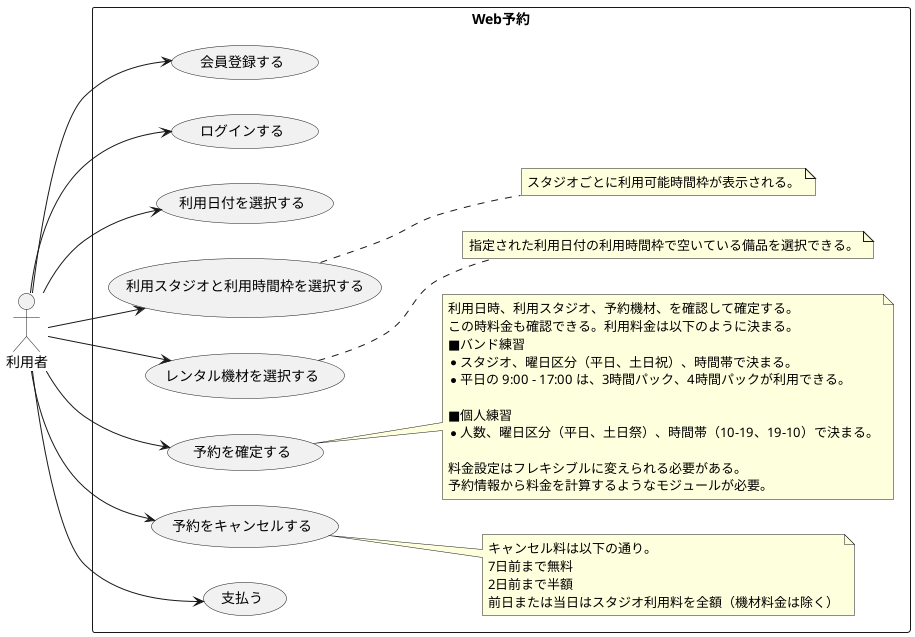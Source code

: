@startuml Usecase

left to right direction

actor 利用者

rectangle Web予約 {
    利用者 --> (会員登録する)
    利用者 --> (ログインする)
    利用者 --> (利用日付を選択する)
    利用者 --> (利用スタジオと利用時間枠を選択する)
    利用者 --> (レンタル機材を選択する)
    利用者 --> (予約を確定する)
    利用者 --> (予約をキャンセルする)
    利用者 --> (支払う)

    note right of (利用スタジオと利用時間枠を選択する)
    スタジオごとに利用可能時間枠が表示される。
    end note

    note right of (レンタル機材を選択する)
    指定された利用日付の利用時間枠で空いている備品を選択できる。
    end note
    
    note right of (予約を確定する)
    利用日時、利用スタジオ、予約機材、を確認して確定する。
    この時料金も確認できる。利用料金は以下のように決まる。
    ■バンド練習
    * スタジオ、曜日区分（平日、土日祝）、時間帯で決まる。
    * 平日の 9:00 - 17:00 は、3時間パック、4時間パックが利用できる。

    ■個人練習
    * 人数、曜日区分（平日、土日祭）、時間帯（10-19、19-10）で決まる。

    料金設定はフレキシブルに変えられる必要がある。
    予約情報から料金を計算するようなモジュールが必要。
    end note

    note right of (予約をキャンセルする)
    キャンセル料は以下の通り。
    7日前まで無料
    2日前まで半額
    前日または当日はスタジオ利用料を全額（機材料金は除く）
    end note
}

@enduml
